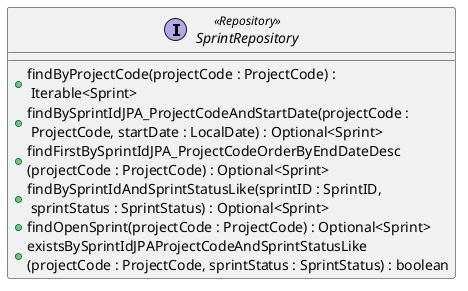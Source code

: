 @startuml
'https://plantuml.com/class-diagram

interface SprintRepository<<Repository>> {

    + findByProjectCode(projectCode : ProjectCode) :\n Iterable<Sprint>
    + findBySprintIdJPA_ProjectCodeAndStartDate(projectCode :\n ProjectCode, startDate : LocalDate) : Optional<Sprint>
    + findFirstBySprintIdJPA_ProjectCodeOrderByEndDateDesc\n(projectCode : ProjectCode) : Optional<Sprint>
    + findBySprintIdAndSprintStatusLike(sprintID : SprintID,\n sprintStatus : SprintStatus) : Optional<Sprint>
    + findOpenSprint(projectCode : ProjectCode) : Optional<Sprint>
    + existsBySprintIdJPAProjectCodeAndSprintStatusLike\n(projectCode : ProjectCode, sprintStatus : SprintStatus) : boolean

}

@enduml